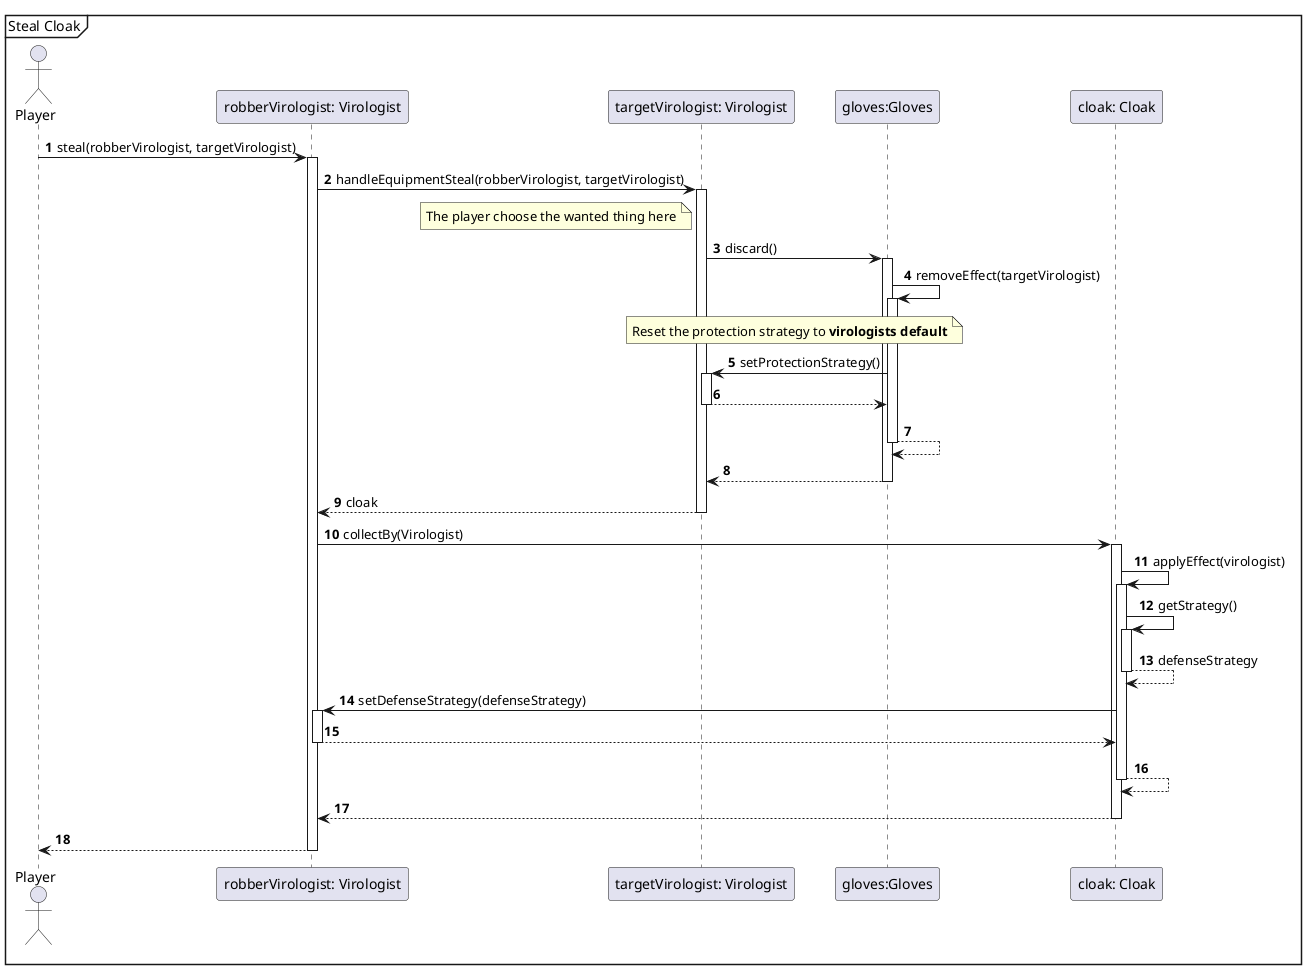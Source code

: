 @startuml
'https://plantuml.com/sequence-diagram
autonumber

mainframe Steal Cloak

actor Player

Player -> "robberVirologist: Virologist"++: steal(robberVirologist, targetVirologist)

"robberVirologist: Virologist" ->  "targetVirologist: Virologist"++: handleEquipmentSteal(robberVirologist, targetVirologist)


        note left  "targetVirologist: Virologist"
            The player choose the wanted thing here
        end note

         "targetVirologist: Virologist"->"gloves:Gloves"++:discard()
                   "gloves:Gloves" -> "gloves:Gloves"++ : removeEffect(targetVirologist)
                    note over  "targetVirologist: Virologist", "gloves:Gloves"
                    Reset the protection strategy to **virologists default**
                     end note
        
                    "gloves:Gloves" ->  "targetVirologist: Virologist"++: setProtectionStrategy()
                    "targetVirologist: Virologist" --> "gloves:Gloves"--
        
                    "gloves:Gloves"-->  "gloves:Gloves"--
        
                         "gloves:Gloves"--> "targetVirologist: Virologist"--

     "targetVirologist: Virologist" -->"robberVirologist: Virologist"--: cloak
  "robberVirologist: Virologist" -> "cloak: Cloak": collectBy(Virologist)
    Activate "cloak: Cloak"
 
     "cloak: Cloak" -> "cloak: Cloak"++ : applyEffect(virologist)
 
       "cloak: Cloak" -> "cloak: Cloak"++ : getStrategy()
       "cloak: Cloak" --> "cloak: Cloak"-- : defenseStrategy
 
       "cloak: Cloak" -> "robberVirologist: Virologist"++: setDefenseStrategy(defenseStrategy)
       "robberVirologist: Virologist" --> "cloak: Cloak"--
 
       "cloak: Cloak" --> "cloak: Cloak"--
 
    "cloak: Cloak" --> "robberVirologist: Virologist":
    Deactivate "cloak: Cloak"


"robberVirologist: Virologist" --> Player --
@enduml